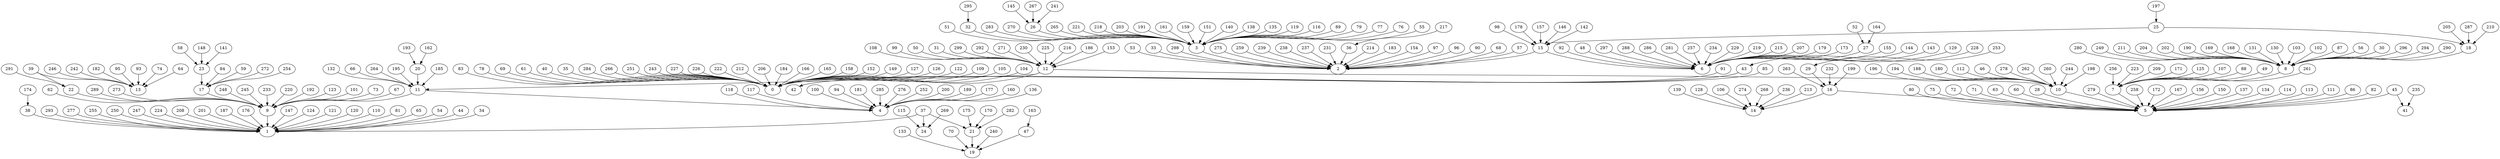 digraph arbol {181 -> 4[Label=2];
299 -> 12[Label=1];
298 -> 2[Label=1];
297 -> 6[Label=1];
296 -> 8[Label=1];
295 -> 32[Label=1];
294 -> 8[Label=1];
293 -> 1[Label=1];
292 -> 12[Label=1];
291 -> 22[Label=1];
290 -> 8[Label=1];
289 -> 9[Label=1];
288 -> 6[Label=1];
287 -> 18[Label=1];
286 -> 6[Label=1];
285 -> 4[Label=1];
284 -> 0[Label=1];
283 -> 3[Label=1];
282 -> 21[Label=1];
281 -> 6[Label=1];
280 -> 8[Label=1];
279 -> 5[Label=1];
278 -> 10[Label=1];
277 -> 1[Label=1];
276 -> 4[Label=1];
275 -> 2[Label=1];
274 -> 14[Label=1];
273 -> 9[Label=1];
272 -> 17[Label=1];
271 -> 12[Label=1];
270 -> 3[Label=1];
269 -> 24[Label=1];
268 -> 14[Label=1];
267 -> 26[Label=1];
266 -> 0[Label=1];
265 -> 3[Label=1];
264 -> 11[Label=1];
263 -> 16[Label=1];
262 -> 10[Label=1];
261 -> 7[Label=1];
260 -> 10[Label=1];
259 -> 2[Label=1];
258 -> 5[Label=1];
257 -> 6[Label=1];
256 -> 7[Label=1];
255 -> 1[Label=1];
254 -> 17[Label=1];
253 -> 29[Label=1];
252 -> 4[Label=1];
251 -> 0[Label=1];
250 -> 1[Label=1];
249 -> 8[Label=1];
248 -> 9[Label=1];
247 -> 1[Label=1];
246 -> 13[Label=1];
245 -> 9[Label=1];
244 -> 10[Label=1];
243 -> 0[Label=1];
242 -> 13[Label=1];
241 -> 26[Label=1];
240 -> 19[Label=1];
239 -> 2[Label=1];
238 -> 2[Label=1];
237 -> 2[Label=1];
236 -> 14[Label=1];
235 -> 41[Label=1];
234 -> 6[Label=1];
233 -> 9[Label=1];
232 -> 16[Label=1];
231 -> 2[Label=1];
230 -> 12[Label=1];
229 -> 6[Label=1];
228 -> 43[Label=1];
227 -> 0[Label=1];
226 -> 0[Label=1];
225 -> 12[Label=1];
224 -> 1[Label=1];
223 -> 7[Label=1];
222 -> 0[Label=1];
221 -> 3[Label=1];
220 -> 9[Label=1];
219 -> 6[Label=1];
218 -> 3[Label=1];
217 -> 36[Label=1];
216 -> 12[Label=1];
215 -> 6[Label=1];
214 -> 2[Label=1];
213 -> 14[Label=1];
212 -> 0[Label=1];
211 -> 8[Label=1];
210 -> 18[Label=1];
209 -> 7[Label=1];
208 -> 1[Label=1];
207 -> 6[Label=1];
206 -> 0[Label=1];
205 -> 18[Label=1];
204 -> 8[Label=1];
203 -> 3[Label=1];
202 -> 8[Label=1];
201 -> 1[Label=1];
200 -> 4[Label=1];
199 -> 16[Label=1];
198 -> 10[Label=1];
197 -> 25[Label=1];
196 -> 10[Label=1];
195 -> 11[Label=1];
194 -> 10[Label=1];
193 -> 20[Label=1];
192 -> 9[Label=1];
191 -> 3[Label=1];
190 -> 8[Label=1];
189 -> 4[Label=1];
188 -> 10[Label=1];
187 -> 1[Label=1];
186 -> 12[Label=1];
185 -> 11[Label=1];
184 -> 0[Label=1];
183 -> 2[Label=1];
182 -> 13[Label=1];
180 -> 10[Label=1];
179 -> 6[Label=1];
178 -> 15[Label=1];
177 -> 4[Label=1];
176 -> 1[Label=1];
175 -> 21[Label=1];
174 -> 38[Label=1];
173 -> 6[Label=1];
172 -> 5[Label=1];
171 -> 7[Label=1];
170 -> 21[Label=1];
169 -> 8[Label=1];
168 -> 8[Label=1];
167 -> 5[Label=1];
166 -> 0[Label=1];
165 -> 0[Label=1];
164 -> 27[Label=1];
163 -> 47[Label=1];
162 -> 20[Label=1];
161 -> 3[Label=1];
160 -> 4[Label=1];
159 -> 3[Label=1];
158 -> 0[Label=1];
157 -> 15[Label=1];
156 -> 5[Label=1];
155 -> 6[Label=1];
154 -> 2[Label=1];
153 -> 12[Label=1];
152 -> 0[Label=1];
151 -> 3[Label=1];
150 -> 5[Label=1];
149 -> 0[Label=1];
148 -> 23[Label=1];
147 -> 1[Label=1];
146 -> 15[Label=1];
145 -> 26[Label=1];
144 -> 6[Label=1];
143 -> 6[Label=1];
142 -> 15[Label=1];
141 -> 23[Label=1];
140 -> 3[Label=1];
139 -> 14[Label=1];
138 -> 3[Label=1];
137 -> 5[Label=1];
136 -> 4[Label=1];
135 -> 3[Label=1];
134 -> 5[Label=1];
133 -> 19[Label=1];
132 -> 11[Label=1];
131 -> 8[Label=1];
130 -> 8[Label=1];
129 -> 6[Label=1];
128 -> 14[Label=1];
127 -> 0[Label=1];
126 -> 0[Label=1];
125 -> 7[Label=1];
124 -> 1[Label=1];
123 -> 9[Label=1];
122 -> 0[Label=1];
121 -> 1[Label=1];
120 -> 1[Label=1];
119 -> 3[Label=1];
118 -> 4[Label=1];
117 -> 4[Label=1];
116 -> 3[Label=1];
115 -> 24[Label=1];
114 -> 5[Label=1];
113 -> 5[Label=1];
112 -> 10[Label=1];
111 -> 5[Label=1];
110 -> 1[Label=1];
109 -> 0[Label=1];
108 -> 12[Label=1];
107 -> 7[Label=1];
106 -> 14[Label=1];
105 -> 0[Label=1];
104 -> 0[Label=1];
103 -> 8[Label=1];
102 -> 8[Label=1];
101 -> 9[Label=1];
100 -> 4[Label=1];
99 -> 12[Label=1];
98 -> 15[Label=1];
97 -> 2[Label=1];
96 -> 2[Label=1];
95 -> 13[Label=1];
94 -> 4[Label=1];
93 -> 13[Label=1];
92 -> 6[Label=1];
91 -> 0[Label=1];
90 -> 2[Label=1];
89 -> 3[Label=1];
88 -> 7[Label=1];
87 -> 8[Label=1];
86 -> 5[Label=1];
85 -> 42[Label=1];
84 -> 17[Label=1];
83 -> 0[Label=1];
82 -> 5[Label=1];
81 -> 1[Label=1];
80 -> 5[Label=1];
79 -> 3[Label=1];
78 -> 0[Label=1];
77 -> 3[Label=1];
76 -> 3[Label=1];
75 -> 5[Label=1];
74 -> 13[Label=1];
73 -> 9[Label=1];
72 -> 5[Label=1];
71 -> 5[Label=1];
70 -> 19[Label=1];
69 -> 0[Label=1];
68 -> 2[Label=1];
67 -> 9[Label=1];
66 -> 11[Label=1];
65 -> 1[Label=1];
64 -> 13[Label=1];
63 -> 5[Label=1];
62 -> 9[Label=1];
61 -> 0[Label=1];
60 -> 5[Label=1];
59 -> 17[Label=1];
58 -> 23[Label=1];
57 -> 2[Label=1];
56 -> 8[Label=1];
55 -> 3[Label=1];
54 -> 1[Label=1];
53 -> 2[Label=1];
52 -> 27[Label=1];
51 -> 3[Label=1];
50 -> 12[Label=1];
49 -> 7[Label=1];
48 -> 6[Label=1];
47 -> 19[Label=1];
46 -> 10[Label=1];
45 -> 41[Label=1];
45 -> 5[Label=1];
44 -> 1[Label=1];
43 -> 42[Label=1];
43 -> 0[Label=1];
40 -> 0[Label=1];
39 -> 22[Label=1];
39 -> 13[Label=1];
38 -> 1[Label=1];
37 -> 24[Label=1];
37 -> 21[Label=1];
37 -> 1[Label=1];
36 -> 2[Label=1];
35 -> 0[Label=1];
34 -> 1[Label=1];
33 -> 2[Label=1];
32 -> 3[Label=1];
31 -> 12[Label=1];
30 -> 8[Label=1];
29 -> 16[Label=1];
28 -> 5[Label=1];
27 -> 6[Label=1];
26 -> 3[Label=1];
25 -> 18[Label=1];
25 -> 15[Label=1];
23 -> 17[Label=1];
22 -> 9[Label=1];
21 -> 19[Label=1];
20 -> 11[Label=1];
18 -> 8[Label=1];
17 -> 9[Label=1];
16 -> 14[Label=1];
16 -> 5[Label=1];
15 -> 6[Label=1];
15 -> 2[Label=1];
12 -> 11[Label=1];
12 -> 10[Label=1];
12 -> 0[Label=1];
11 -> 9[Label=1];
11 -> 4[Label=1];
10 -> 5[Label=1];
9 -> 1[Label=1];
8 -> 7[Label=1];
7 -> 5[Label=1];
3 -> 2[Label=1];
}